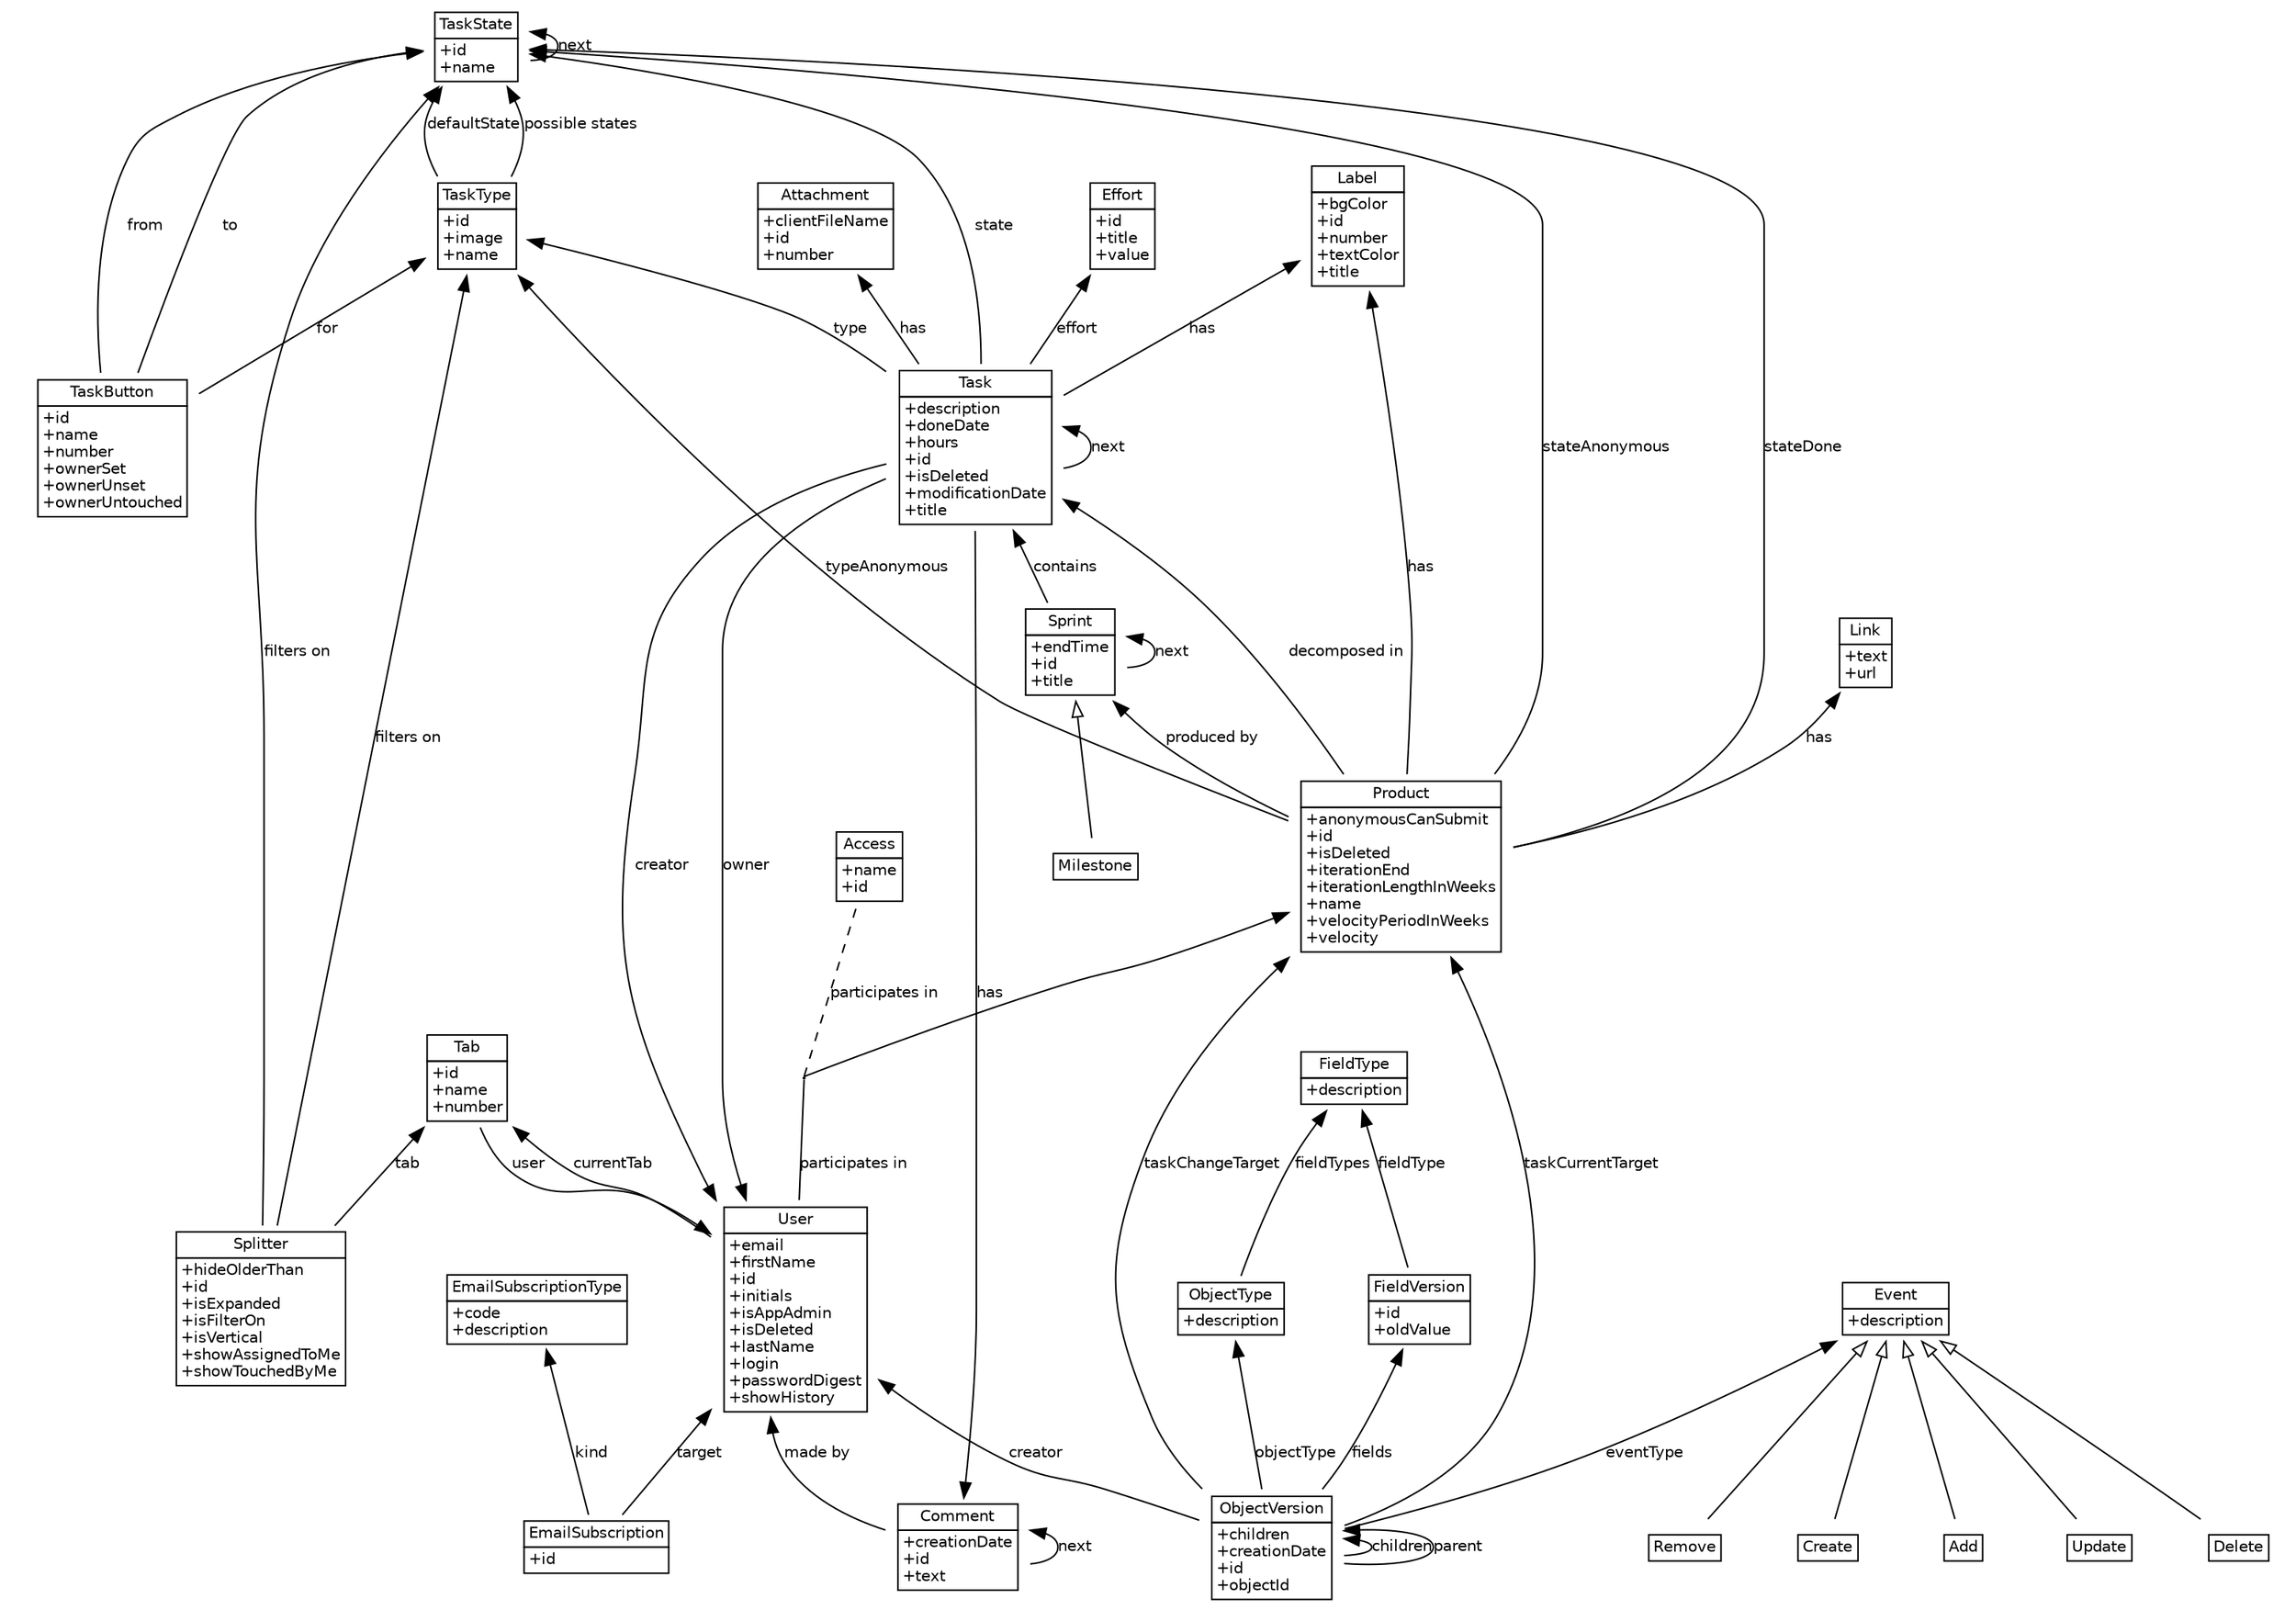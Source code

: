 digraph G {
	edge [fontname="Helvetica",fontsize=10,labelfontname="Helvetica",labelfontsize=10];
	node [fontname="Helvetica",fontsize=10,shape=plaintext];
	  nodesep=0.25;
		ranksep=0.5;
		ratio=0.7;
	minlen=2;
	rankdir=BT;
	c12 [label=<<table border="0" cellborder="1" cellspacing="0" cellpadding="2" port="p"><tr><td>Comment</td></tr><tr><td balign="left" align="left">+creationDate<br />+id<br />+text</td></tr></table>> fontname="Helvetica", fontcolor="black", fontsize=10.0];
	{ rank=same;
	c14 [label=<<table border="0" cellborder="1" cellspacing="0" cellpadding="2" port="p"><tr><td>Remove</td></tr></table>> fontname="Helvetica", fontcolor="black", fontsize=10.0];
	c8 [label=<<table border="0" cellborder="1" cellspacing="0" cellpadding="2" port="p"><tr><td>Create</td></tr></table>> fontname="Helvetica", fontcolor="black", fontsize=10.0];
	c17 [label=<<table border="0" cellborder="1" cellspacing="0" cellpadding="2" port="p"><tr><td>Add</td></tr></table>> fontname="Helvetica", fontcolor="black", fontsize=10.0];
	c23 [label=<<table border="0" cellborder="1" cellspacing="0" cellpadding="2" port="p"><tr><td>Update</td></tr></table>> fontname="Helvetica", fontcolor="black", fontsize=10.0];
	c27 [label=<<table border="0" cellborder="1" cellspacing="0" cellpadding="2" port="p"><tr><td>Delete</td></tr></table>> fontname="Helvetica", fontcolor="black", fontsize=10.0];
	}
	c0 [label=<<table border="0" cellborder="1" cellspacing="0" cellpadding="2" port="p"><tr><td>Access</td></tr><tr><td balign="left" align="left">+name<br />+id</td></tr></table>> fontname="Helvetica", fontcolor="black", fontsize=10.0];
	c16 [label=<<table border="0" cellborder="1" cellspacing="0" cellpadding="2" port="p"><tr><td>FieldType</td></tr><tr><td balign="left" align="left">+description</td></tr></table>> fontname="Helvetica", fontcolor="black", fontsize=10.0];
	c22 [label=<<table border="0" cellborder="1" cellspacing="0" cellpadding="2" port="p"><tr><td>Event</td></tr><tr><td balign="left" align="left">+description</td></tr></table>> fontname="Helvetica", fontcolor="black", fontsize=10.0];
	c1 [label=<<table border="0" cellborder="1" cellspacing="0" cellpadding="2" port="p"><tr><td>TaskState</td></tr><tr><td balign="left" align="left">+id<br />+name</td></tr></table>> fontname="Helvetica", fontcolor="black", fontsize=10.0];
	c13 [label=<<table border="0" cellborder="1" cellspacing="0" cellpadding="2" port="p"><tr><td>EmailSubscription</td></tr><tr><td balign="left" align="left">+id</td></tr></table>> fontname="Helvetica", fontcolor="black", fontsize=10.0];
	c18 [label=<<table border="0" cellborder="1" cellspacing="0" cellpadding="2" port="p"><tr><td>EmailSubscriptionType</td></tr><tr><td balign="left" align="left">+code<br />+description</td></tr></table>> fontname="Helvetica", fontcolor="black", fontsize=10.0];
	c2 [label=<<table border="0" cellborder="1" cellspacing="0" cellpadding="2" port="p"><tr><td>Sprint</td></tr><tr><td balign="left" align="left">+endTime<br />+id<br />+title</td></tr></table>> fontname="Helvetica", fontcolor="black", fontsize=10.0];
	c25 [label=<<table border="0" cellborder="1" cellspacing="0" cellpadding="2" port="p"><tr><td>TaskType</td></tr><tr><td balign="left" align="left">+id<br />+image<br />+name</td></tr></table>> fontname="Helvetica", fontcolor="black", fontsize=10.0];
	c19 [label=<<table border="0" cellborder="1" cellspacing="0" cellpadding="2" port="p"><tr><td>ObjectType</td></tr><tr><td balign="left" align="left">+description</td></tr></table>> fontname="Helvetica", fontcolor="black", fontsize=10.0];
	c9 [label=<<table border="0" cellborder="1" cellspacing="0" cellpadding="2" port="p"><tr><td>TaskButton</td></tr><tr><td balign="left" align="left">+id<br />+name<br />+number<br />+ownerSet<br />+ownerUnset<br />+ownerUntouched</td></tr></table>> fontname="Helvetica", fontcolor="black", fontsize=10.0];
	c4 [label=<<table border="0" cellborder="1" cellspacing="0" cellpadding="2" port="p"><tr><td>Link</td></tr><tr><td balign="left" align="left">+text<br />+url</td></tr></table>> fontname="Helvetica", fontcolor="black", fontsize=10.0];
	c20 [label=<<table border="0" cellborder="1" cellspacing="0" cellpadding="2" port="p"><tr><td>Label</td></tr><tr><td balign="left" align="left">+bgColor<br />+id<br />+number<br />+textColor<br />+title</td></tr></table>> fontname="Helvetica", fontcolor="black", fontsize=10.0];
	c21 [label=<<table border="0" cellborder="1" cellspacing="0" cellpadding="2" port="p"><tr><td>Effort</td></tr><tr><td balign="left" align="left">+id<br />+title<br />+value</td></tr></table>> fontname="Helvetica", fontcolor="black", fontsize=10.0];
	c24 [label=<<table border="0" cellborder="1" cellspacing="0" cellpadding="2" port="p"><tr><td>User</td></tr><tr><td balign="left" align="left">+email<br />+firstName<br />+id<br />+initials<br />+isAppAdmin<br />+isDeleted<br />+lastName<br />+login<br />+passwordDigest<br />+showHistory</td></tr></table>> fontname="Helvetica", fontcolor="black", fontsize=10.0];
	c15 [label=<<table border="0" cellborder="1" cellspacing="0" cellpadding="2" port="p"><tr><td>Attachment</td></tr><tr><td balign="left" align="left">+clientFileName<br />+id<br />+number</td></tr></table>> fontname="Helvetica", fontcolor="black", fontsize=10.0];
	c26 [label=<<table border="0" cellborder="1" cellspacing="0" cellpadding="2" port="p"><tr><td>Tab</td></tr><tr><td balign="left" align="left">+id<br />+name<br />+number</td></tr></table>> fontname="Helvetica", fontcolor="black", fontsize=10.0];
	c6 [label=<<table border="0" cellborder="1" cellspacing="0" cellpadding="2" port="p"><tr><td>Milestone</td></tr></table>> fontname="Helvetica", fontcolor="black", fontsize=10.0];
	c3 [label=<<table border="0" cellborder="1" cellspacing="0" cellpadding="2" port="p"><tr><td>Splitter</td></tr><tr><td balign="left" align="left">+hideOlderThan<br />+id<br />+isExpanded<br />+isFilterOn<br />+isVertical<br />+showAssignedToMe<br />+showTouchedByMe</td></tr></table>> fontname="Helvetica", fontcolor="black", fontsize=10.0];
	c11 [label=<<table border="0" cellborder="1" cellspacing="0" cellpadding="2" port="p"><tr><td>Task</td></tr><tr><td balign="left" align="left">+description<br />+doneDate<br />+hours<br />+id<br />+isDeleted<br />+modificationDate<br />+title</td></tr></table>> fontname="Helvetica", fontcolor="black", fontsize=10.0];
	c10 [label=<<table border="0" cellborder="1" cellspacing="0" cellpadding="2" port="p"><tr><td>FieldVersion</td></tr><tr><td balign="left" align="left">+id<br />+oldValue</td></tr></table>> fontname="Helvetica", fontcolor="black", fontsize=10.0];
	c5 [label=<<table border="0" cellborder="1" cellspacing="0" cellpadding="2" port="p"><tr><td>ObjectVersion</td></tr><tr><td balign="left" align="left">+children<br />+creationDate<br />+id<br />+objectId</td></tr></table>> fontname="Helvetica", fontcolor="black", fontsize=10.0];
	c7 [label=<<table border="0" cellborder="1" cellspacing="0" cellpadding="2" port="p"><tr><td>Product</td></tr><tr><td balign="left" align="left">+anonymousCanSubmit<br />+id<br />+isDeleted<br />+iterationEnd<br />+iterationLengthInWeeks<br />+name<br />+velocityPeriodInWeeks<br />+velocity</td></tr></table>> fontname="Helvetica", fontcolor="black", fontsize=10.0];
	
	// regular assocations
	
	c1 -> c1 [label="next"];	
	
	c2 -> c2 [label="next"];	
	
	c2 -> c11 [label="contains"];	
	
	c3 -> c1 [label="filters on"];	
	
	c3 -> c26 [label="tab"];	
	
	c3 -> c25 [label="filters on"];	
	
	c5 -> c5 [label="children"];	
	
	c5 -> c24 [label="creator"];	
	
	c5 -> c22 [label="eventType"];	
	
	c5 -> c10 [label="fields"];	
	
	c5 -> c19 [label="objectType"];	
	
	c5 -> c5 [label="parent"];	
	
	c5 -> c7 [label="taskCurrentTarget"];	
	
	c5 -> c7 [label="taskChangeTarget"];	
	
	c7 -> c1 [label="stateAnonymous"];	
	
	c7 -> c1 [label="stateDone"];	
	
	c7 -> c25 [label="typeAnonymous"];	
	
	c7 -> c20 [label="has"];	
	
	c7 -> c4 [label="has"];	
	
	c7 -> c2 [label="produced by"];	
	
	c7 -> c11 [label="decomposed in"];	
	
	c9 -> c1 [label="from"];	
	
	c9 -> c1 [label="to"];	
	
	c9 -> c25 [label="for"];	
	
	c10 -> c16 [label="fieldType"];	
	
	c11 -> c24 [label="creator"];	
	
	c11 -> c21 [label="effort"];	
	
	c11 -> c24 [label="owner"];	
	
	c11 -> c1 [label="state"];	
	
	c11 -> c25 [label="type"];	
	
	c11 -> c15 [label="has"];	
	
	c11 -> c12 [label="has"];	
	
	c11 -> c20 [label="has"];	
	
	c11 -> c11 [label="next"];	
	
	c12 -> c24 [label="made by"];	
	
	c12 -> c12 [label="next"];	
	
	c13 -> c24 [label="target"];	
	
	c13 -> c18 [label="kind"];	
	
	c19 -> c16 [label="fieldTypes"];	
	
	c24 -> c26 [label="currentTab"];	
	
	c25 -> c1 [label="defaultState"];	
	
	c25 -> c1 [label="possible states"];	
	
	c26 -> c24 [label="user"];	
	
	// assocations with classes on them
	
	ac0 [label="", shape="circle", width=0.01, height=0.01 ];
	c24 -> ac0 [label="participates in", dir="none"];
	ac0 -> c7 [label=""];
	ac0 -> c0 [label="participates in", dir="none", style="dashed"]	
	
	
	c6 -> c2 [arrowhead="empty"];
	
	c8 -> c22 [arrowhead="empty"];
	
	c14 -> c22 [arrowhead="empty"];
	
	c17 -> c22 [arrowhead="empty"];
	
	c23 -> c22 [arrowhead="empty"];
	
	c27 -> c22 [arrowhead="empty"];
	
}